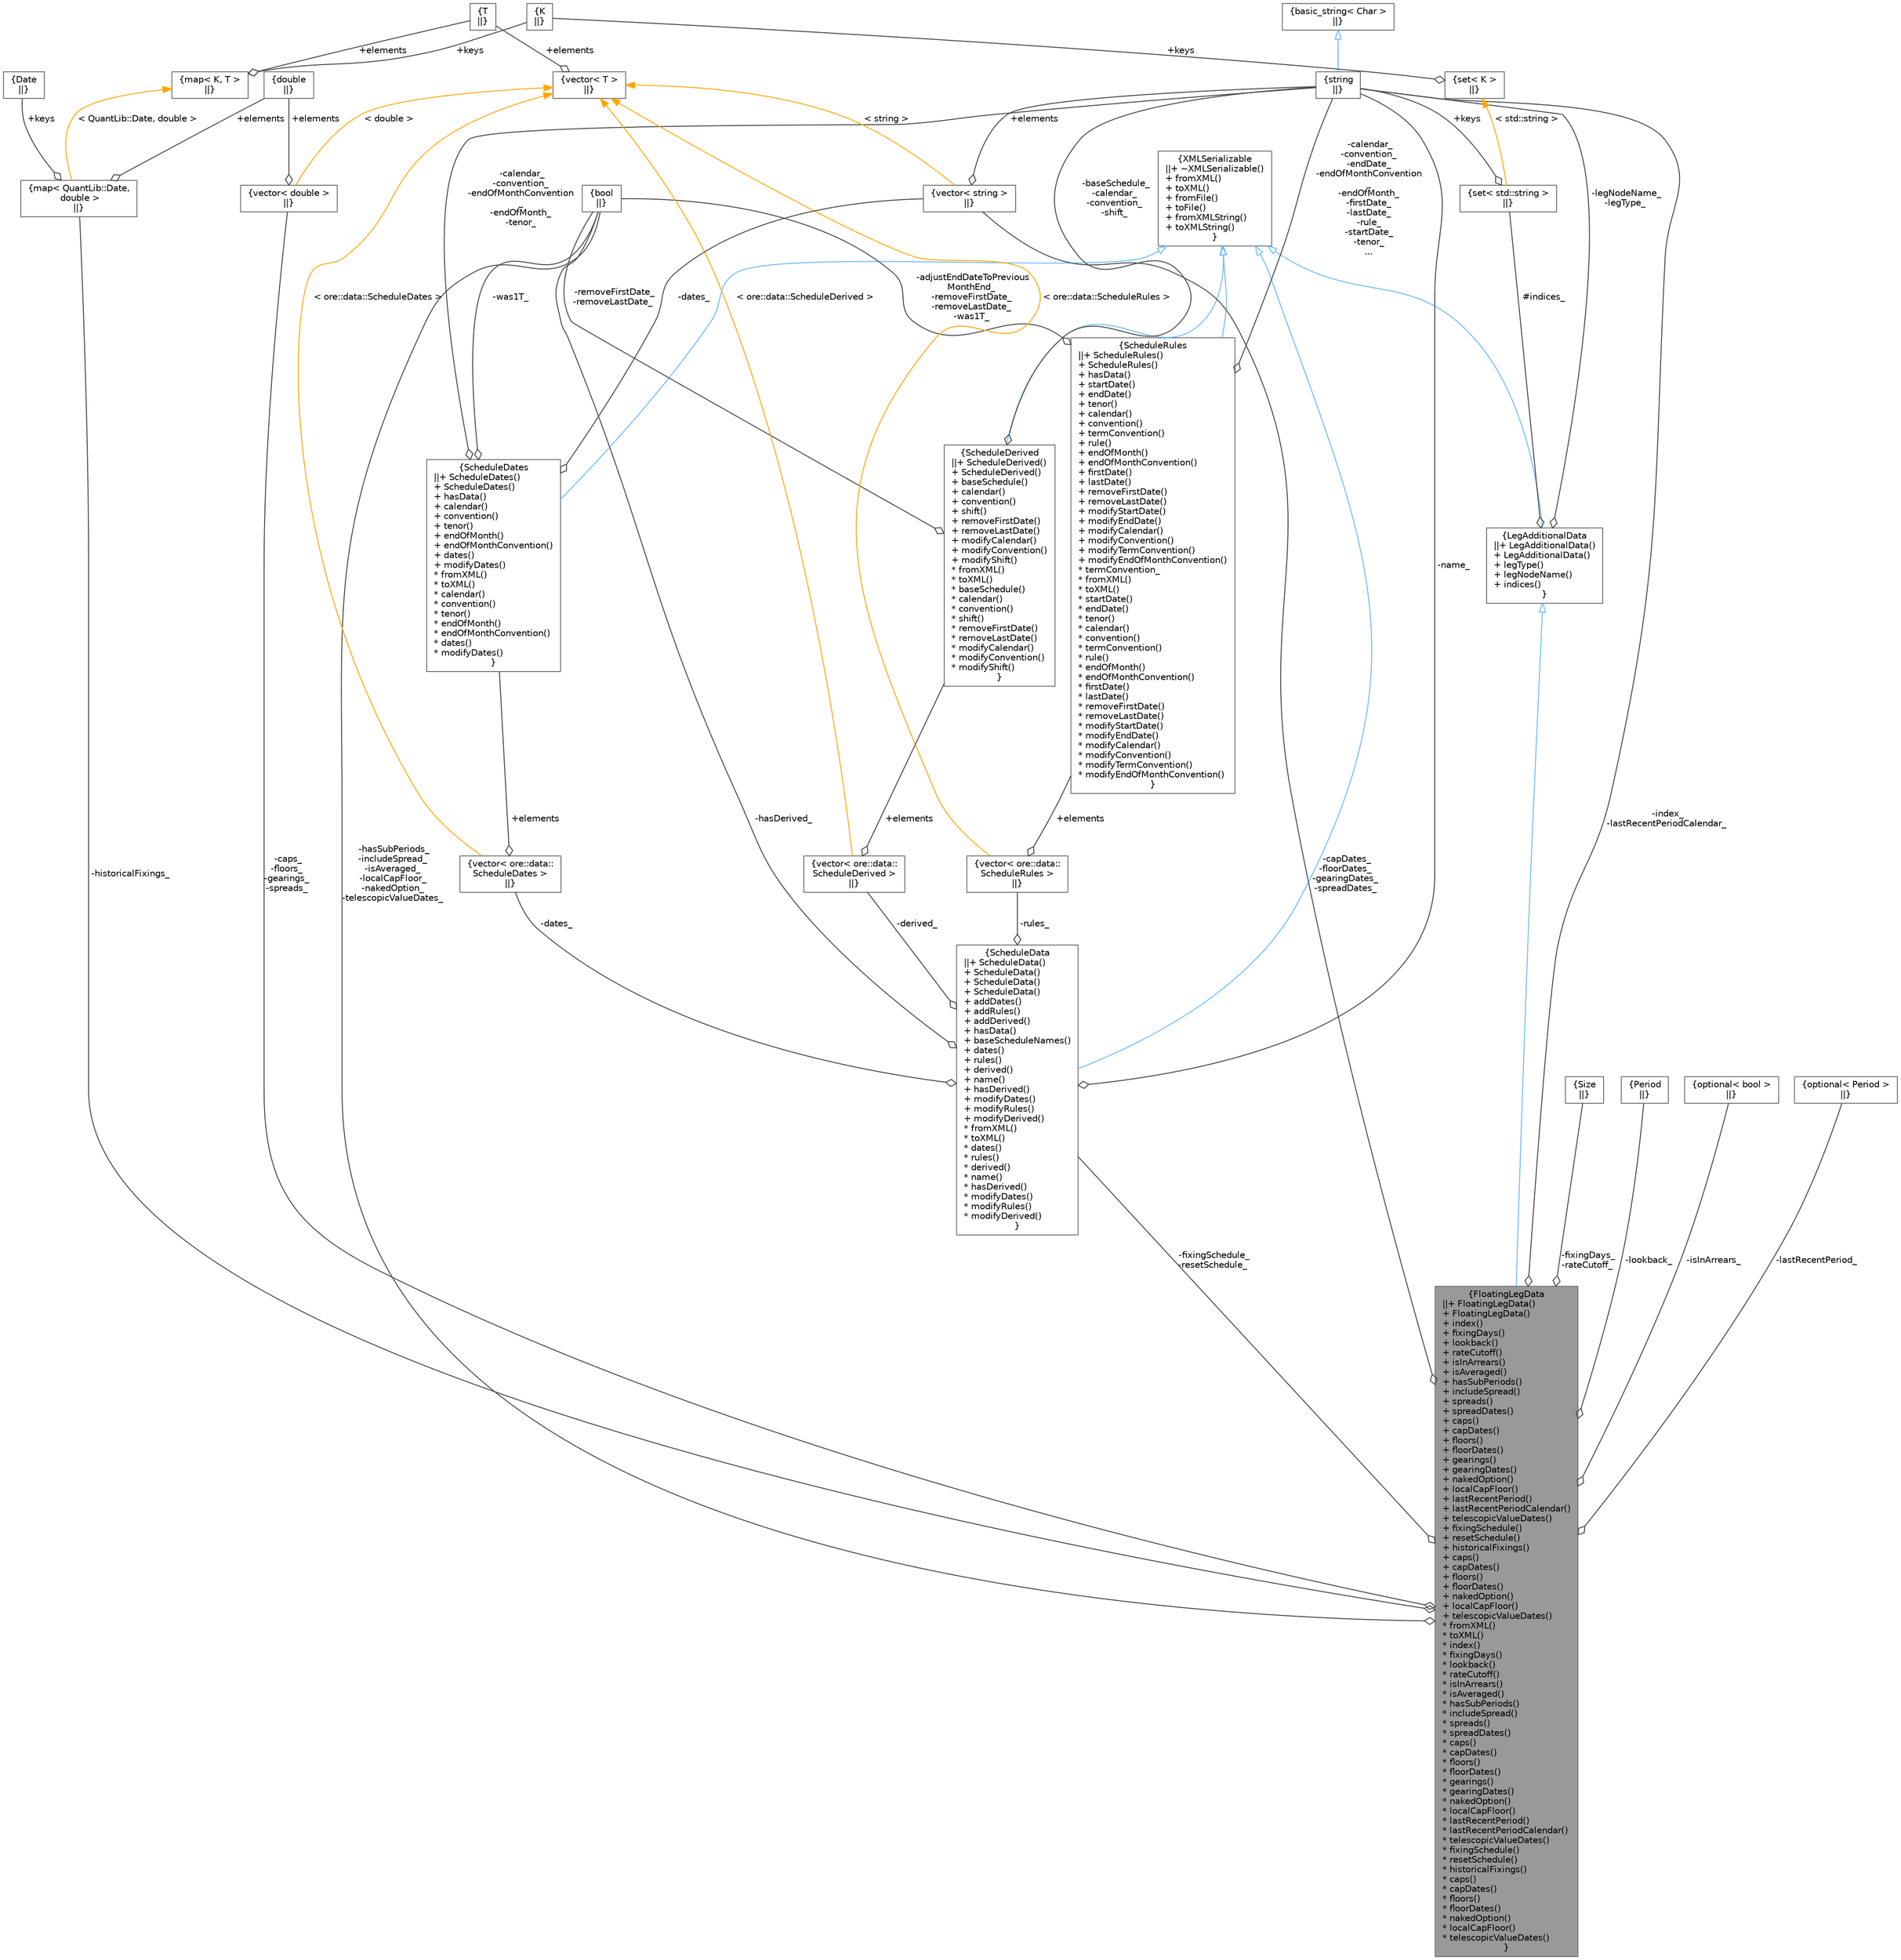 digraph "FloatingLegData"
{
 // INTERACTIVE_SVG=YES
 // LATEX_PDF_SIZE
  bgcolor="transparent";
  edge [fontname=Helvetica,fontsize=10,labelfontname=Helvetica,labelfontsize=10];
  node [fontname=Helvetica,fontsize=10,shape=box,height=0.2,width=0.4];
  Node1 [label="{FloatingLegData\n||+ FloatingLegData()\l+ FloatingLegData()\l+ index()\l+ fixingDays()\l+ lookback()\l+ rateCutoff()\l+ isInArrears()\l+ isAveraged()\l+ hasSubPeriods()\l+ includeSpread()\l+ spreads()\l+ spreadDates()\l+ caps()\l+ capDates()\l+ floors()\l+ floorDates()\l+ gearings()\l+ gearingDates()\l+ nakedOption()\l+ localCapFloor()\l+ lastRecentPeriod()\l+ lastRecentPeriodCalendar()\l+ telescopicValueDates()\l+ fixingSchedule()\l+ resetSchedule()\l+ historicalFixings()\l+ caps()\l+ capDates()\l+ floors()\l+ floorDates()\l+ nakedOption()\l+ localCapFloor()\l+ telescopicValueDates()\l* fromXML()\l* toXML()\l* index()\l* fixingDays()\l* lookback()\l* rateCutoff()\l* isInArrears()\l* isAveraged()\l* hasSubPeriods()\l* includeSpread()\l* spreads()\l* spreadDates()\l* caps()\l* capDates()\l* floors()\l* floorDates()\l* gearings()\l* gearingDates()\l* nakedOption()\l* localCapFloor()\l* lastRecentPeriod()\l* lastRecentPeriodCalendar()\l* telescopicValueDates()\l* fixingSchedule()\l* resetSchedule()\l* historicalFixings()\l* caps()\l* capDates()\l* floors()\l* floorDates()\l* nakedOption()\l* localCapFloor()\l* telescopicValueDates()\l}",height=0.2,width=0.4,color="gray40", fillcolor="grey60", style="filled", fontcolor="black",tooltip="Serializable Floating Leg Data."];
  Node2 -> Node1 [dir="back",color="steelblue1",style="solid",arrowtail="onormal"];
  Node2 [label="{LegAdditionalData\n||+ LegAdditionalData()\l+ LegAdditionalData()\l+ legType()\l+ legNodeName()\l+ indices()\l}",height=0.2,width=0.4,color="gray40", fillcolor="white", style="filled",URL="$classore_1_1data_1_1_leg_additional_data.html",tooltip="Serializable Additional Leg Data."];
  Node3 -> Node2 [dir="back",color="steelblue1",style="solid",arrowtail="onormal"];
  Node3 [label="{XMLSerializable\n||+ ~XMLSerializable()\l+ fromXML()\l+ toXML()\l+ fromFile()\l+ toFile()\l+ fromXMLString()\l+ toXMLString()\l}",height=0.2,width=0.4,color="gray40", fillcolor="white", style="filled",URL="$classore_1_1data_1_1_x_m_l_serializable.html",tooltip="Base class for all serializable classes."];
  Node4 -> Node2 [color="grey25",style="solid",label=" #indices_" ,arrowhead="odiamond"];
  Node4 [label="{set\< std::string \>\n||}",height=0.2,width=0.4,color="gray40", fillcolor="white", style="filled",tooltip=" "];
  Node5 -> Node4 [color="grey25",style="solid",label=" +keys" ,arrowhead="odiamond"];
  Node5 [label="{string\n||}",height=0.2,width=0.4,color="gray40", fillcolor="white", style="filled",tooltip=" "];
  Node6 -> Node5 [dir="back",color="steelblue1",style="solid",arrowtail="onormal"];
  Node6 [label="{basic_string\< Char \>\n||}",height=0.2,width=0.4,color="gray40", fillcolor="white", style="filled",tooltip=" "];
  Node7 -> Node4 [dir="back",color="orange",style="solid",label=" \< std::string \>" ];
  Node7 [label="{set\< K \>\n||}",height=0.2,width=0.4,color="gray40", fillcolor="white", style="filled",tooltip=" "];
  Node8 -> Node7 [color="grey25",style="solid",label=" +keys" ,arrowhead="odiamond"];
  Node8 [label="{K\n||}",height=0.2,width=0.4,color="gray40", fillcolor="white", style="filled",tooltip=" "];
  Node5 -> Node2 [color="grey25",style="solid",label=" -legNodeName_\n-legType_" ,arrowhead="odiamond"];
  Node5 -> Node1 [color="grey25",style="solid",label=" -index_\n-lastRecentPeriodCalendar_" ,arrowhead="odiamond"];
  Node9 -> Node1 [color="grey25",style="solid",label=" -fixingDays_\n-rateCutoff_" ,arrowhead="odiamond"];
  Node9 [label="{Size\n||}",height=0.2,width=0.4,color="gray40", fillcolor="white", style="filled",tooltip=" "];
  Node10 -> Node1 [color="grey25",style="solid",label=" -lookback_" ,arrowhead="odiamond"];
  Node10 [label="{Period\n||}",height=0.2,width=0.4,color="gray40", fillcolor="white", style="filled",tooltip=" "];
  Node11 -> Node1 [color="grey25",style="solid",label=" -isInArrears_" ,arrowhead="odiamond"];
  Node11 [label="{optional\< bool \>\n||}",height=0.2,width=0.4,color="gray40", fillcolor="white", style="filled",tooltip=" "];
  Node12 -> Node1 [color="grey25",style="solid",label=" -hasSubPeriods_\n-includeSpread_\n-isAveraged_\n-localCapFloor_\n-nakedOption_\n-telescopicValueDates_" ,arrowhead="odiamond"];
  Node12 [label="{bool\n||}",height=0.2,width=0.4,color="gray40", fillcolor="white", style="filled",URL="$classbool.html",tooltip=" "];
  Node13 -> Node1 [color="grey25",style="solid",label=" -caps_\n-floors_\n-gearings_\n-spreads_" ,arrowhead="odiamond"];
  Node13 [label="{vector\< double \>\n||}",height=0.2,width=0.4,color="gray40", fillcolor="white", style="filled",tooltip=" "];
  Node14 -> Node13 [color="grey25",style="solid",label=" +elements" ,arrowhead="odiamond"];
  Node14 [label="{double\n||}",height=0.2,width=0.4,color="gray40", fillcolor="white", style="filled",tooltip=" "];
  Node15 -> Node13 [dir="back",color="orange",style="solid",label=" \< double \>" ];
  Node15 [label="{vector\< T \>\n||}",height=0.2,width=0.4,color="gray40", fillcolor="white", style="filled",tooltip=" "];
  Node16 -> Node15 [color="grey25",style="solid",label=" +elements" ,arrowhead="odiamond"];
  Node16 [label="{T\n||}",height=0.2,width=0.4,color="gray40", fillcolor="white", style="filled",tooltip=" "];
  Node17 -> Node1 [color="grey25",style="solid",label=" -capDates_\n-floorDates_\n-gearingDates_\n-spreadDates_" ,arrowhead="odiamond"];
  Node17 [label="{vector\< string \>\n||}",height=0.2,width=0.4,color="gray40", fillcolor="white", style="filled",tooltip=" "];
  Node5 -> Node17 [color="grey25",style="solid",label=" +elements" ,arrowhead="odiamond"];
  Node15 -> Node17 [dir="back",color="orange",style="solid",label=" \< string \>" ];
  Node18 -> Node1 [color="grey25",style="solid",label=" -lastRecentPeriod_" ,arrowhead="odiamond"];
  Node18 [label="{optional\< Period \>\n||}",height=0.2,width=0.4,color="gray40", fillcolor="white", style="filled",tooltip=" "];
  Node19 -> Node1 [color="grey25",style="solid",label=" -fixingSchedule_\n-resetSchedule_" ,arrowhead="odiamond"];
  Node19 [label="{ScheduleData\n||+ ScheduleData()\l+ ScheduleData()\l+ ScheduleData()\l+ ScheduleData()\l+ addDates()\l+ addRules()\l+ addDerived()\l+ hasData()\l+ baseScheduleNames()\l+ dates()\l+ rules()\l+ derived()\l+ name()\l+ hasDerived()\l+ modifyDates()\l+ modifyRules()\l+ modifyDerived()\l* fromXML()\l* toXML()\l* dates()\l* rules()\l* derived()\l* name()\l* hasDerived()\l* modifyDates()\l* modifyRules()\l* modifyDerived()\l}",height=0.2,width=0.4,color="gray40", fillcolor="white", style="filled",URL="$classore_1_1data_1_1_schedule_data.html",tooltip="Serializable schedule data."];
  Node3 -> Node19 [dir="back",color="steelblue1",style="solid",arrowtail="onormal"];
  Node20 -> Node19 [color="grey25",style="solid",label=" -dates_" ,arrowhead="odiamond"];
  Node20 [label="{vector\< ore::data::\lScheduleDates \>\n||}",height=0.2,width=0.4,color="gray40", fillcolor="white", style="filled",tooltip=" "];
  Node21 -> Node20 [color="grey25",style="solid",label=" +elements" ,arrowhead="odiamond"];
  Node21 [label="{ScheduleDates\n||+ ScheduleDates()\l+ ScheduleDates()\l+ hasData()\l+ calendar()\l+ convention()\l+ tenor()\l+ endOfMonth()\l+ endOfMonthConvention()\l+ dates()\l+ modifyDates()\l* fromXML()\l* toXML()\l* calendar()\l* convention()\l* tenor()\l* endOfMonth()\l* endOfMonthConvention()\l* dates()\l* modifyDates()\l}",height=0.2,width=0.4,color="gray40", fillcolor="white", style="filled",URL="$classore_1_1data_1_1_schedule_dates.html",tooltip="Serializable object holding schedule Dates data."];
  Node3 -> Node21 [dir="back",color="steelblue1",style="solid",arrowtail="onormal"];
  Node5 -> Node21 [color="grey25",style="solid",label=" -calendar_\n-convention_\n-endOfMonthConvention\l_\n-endOfMonth_\n-tenor_" ,arrowhead="odiamond"];
  Node17 -> Node21 [color="grey25",style="solid",label=" -dates_" ,arrowhead="odiamond"];
  Node12 -> Node21 [color="grey25",style="solid",label=" -was1T_" ,arrowhead="odiamond"];
  Node15 -> Node20 [dir="back",color="orange",style="solid",label=" \< ore::data::ScheduleDates \>" ];
  Node22 -> Node19 [color="grey25",style="solid",label=" -rules_" ,arrowhead="odiamond"];
  Node22 [label="{vector\< ore::data::\lScheduleRules \>\n||}",height=0.2,width=0.4,color="gray40", fillcolor="white", style="filled",tooltip=" "];
  Node23 -> Node22 [color="grey25",style="solid",label=" +elements" ,arrowhead="odiamond"];
  Node23 [label="{ScheduleRules\n||+ ScheduleRules()\l+ ScheduleRules()\l+ hasData()\l+ startDate()\l+ endDate()\l+ tenor()\l+ calendar()\l+ convention()\l+ termConvention()\l+ rule()\l+ endOfMonth()\l+ endOfMonthConvention()\l+ firstDate()\l+ lastDate()\l+ removeFirstDate()\l+ removeLastDate()\l+ modifyStartDate()\l+ modifyEndDate()\l+ modifyCalendar()\l+ modifyConvention()\l+ modifyTermConvention()\l+ modifyEndOfMonthConvention()\l* termConvention_\l* fromXML()\l* toXML()\l* startDate()\l* endDate()\l* tenor()\l* calendar()\l* convention()\l* termConvention()\l* rule()\l* endOfMonth()\l* endOfMonthConvention()\l* firstDate()\l* lastDate()\l* removeFirstDate()\l* removeLastDate()\l* modifyStartDate()\l* modifyEndDate()\l* modifyCalendar()\l* modifyConvention()\l* modifyTermConvention()\l* modifyEndOfMonthConvention()\l}",height=0.2,width=0.4,color="gray40", fillcolor="white", style="filled",URL="$classore_1_1data_1_1_schedule_rules.html",tooltip="Serializable object holding schedule Rules data."];
  Node3 -> Node23 [dir="back",color="steelblue1",style="solid",arrowtail="onormal"];
  Node5 -> Node23 [color="grey25",style="solid",label=" -calendar_\n-convention_\n-endDate_\n-endOfMonthConvention\l_\n-endOfMonth_\n-firstDate_\n-lastDate_\n-rule_\n-startDate_\n-tenor_\n..." ,arrowhead="odiamond"];
  Node12 -> Node23 [color="grey25",style="solid",label=" -adjustEndDateToPrevious\lMonthEnd_\n-removeFirstDate_\n-removeLastDate_\n-was1T_" ,arrowhead="odiamond"];
  Node15 -> Node22 [dir="back",color="orange",style="solid",label=" \< ore::data::ScheduleRules \>" ];
  Node24 -> Node19 [color="grey25",style="solid",label=" -derived_" ,arrowhead="odiamond"];
  Node24 [label="{vector\< ore::data::\lScheduleDerived \>\n||}",height=0.2,width=0.4,color="gray40", fillcolor="white", style="filled",tooltip=" "];
  Node25 -> Node24 [color="grey25",style="solid",label=" +elements" ,arrowhead="odiamond"];
  Node25 [label="{ScheduleDerived\n||+ ScheduleDerived()\l+ ScheduleDerived()\l+ baseSchedule()\l+ calendar()\l+ convention()\l+ shift()\l+ removeFirstDate()\l+ removeLastDate()\l+ modifyCalendar()\l+ modifyConvention()\l+ modifyShift()\l* fromXML()\l* toXML()\l* baseSchedule()\l* calendar()\l* convention()\l* shift()\l* removeFirstDate()\l* removeLastDate()\l* modifyCalendar()\l* modifyConvention()\l* modifyShift()\l}",height=0.2,width=0.4,color="gray40", fillcolor="white", style="filled",URL="$classore_1_1data_1_1_schedule_derived.html",tooltip="Serializable object holding Derived schedule data."];
  Node3 -> Node25 [dir="back",color="steelblue1",style="solid",arrowtail="onormal"];
  Node5 -> Node25 [color="grey25",style="solid",label=" -baseSchedule_\n-calendar_\n-convention_\n-shift_" ,arrowhead="odiamond"];
  Node12 -> Node25 [color="grey25",style="solid",label=" -removeFirstDate_\n-removeLastDate_" ,arrowhead="odiamond"];
  Node15 -> Node24 [dir="back",color="orange",style="solid",label=" \< ore::data::ScheduleDerived \>" ];
  Node5 -> Node19 [color="grey25",style="solid",label=" -name_" ,arrowhead="odiamond"];
  Node12 -> Node19 [color="grey25",style="solid",label=" -hasDerived_" ,arrowhead="odiamond"];
  Node26 -> Node1 [color="grey25",style="solid",label=" -historicalFixings_" ,arrowhead="odiamond"];
  Node26 [label="{map\< QuantLib::Date,\l double \>\n||}",height=0.2,width=0.4,color="gray40", fillcolor="white", style="filled",tooltip=" "];
  Node27 -> Node26 [color="grey25",style="solid",label=" +keys" ,arrowhead="odiamond"];
  Node27 [label="{Date\n||}",height=0.2,width=0.4,color="gray40", fillcolor="white", style="filled",tooltip=" "];
  Node14 -> Node26 [color="grey25",style="solid",label=" +elements" ,arrowhead="odiamond"];
  Node28 -> Node26 [dir="back",color="orange",style="solid",label=" \< QuantLib::Date, double \>" ];
  Node28 [label="{map\< K, T \>\n||}",height=0.2,width=0.4,color="gray40", fillcolor="white", style="filled",tooltip=" "];
  Node8 -> Node28 [color="grey25",style="solid",label=" +keys" ,arrowhead="odiamond"];
  Node16 -> Node28 [color="grey25",style="solid",label=" +elements" ,arrowhead="odiamond"];
}
